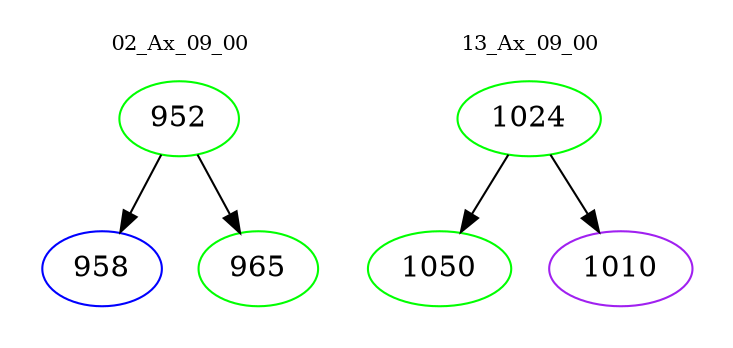 digraph{
subgraph cluster_0 {
color = white
label = "02_Ax_09_00";
fontsize=10;
T0_952 [label="952", color="green"]
T0_952 -> T0_958 [color="black"]
T0_958 [label="958", color="blue"]
T0_952 -> T0_965 [color="black"]
T0_965 [label="965", color="green"]
}
subgraph cluster_1 {
color = white
label = "13_Ax_09_00";
fontsize=10;
T1_1024 [label="1024", color="green"]
T1_1024 -> T1_1050 [color="black"]
T1_1050 [label="1050", color="green"]
T1_1024 -> T1_1010 [color="black"]
T1_1010 [label="1010", color="purple"]
}
}
